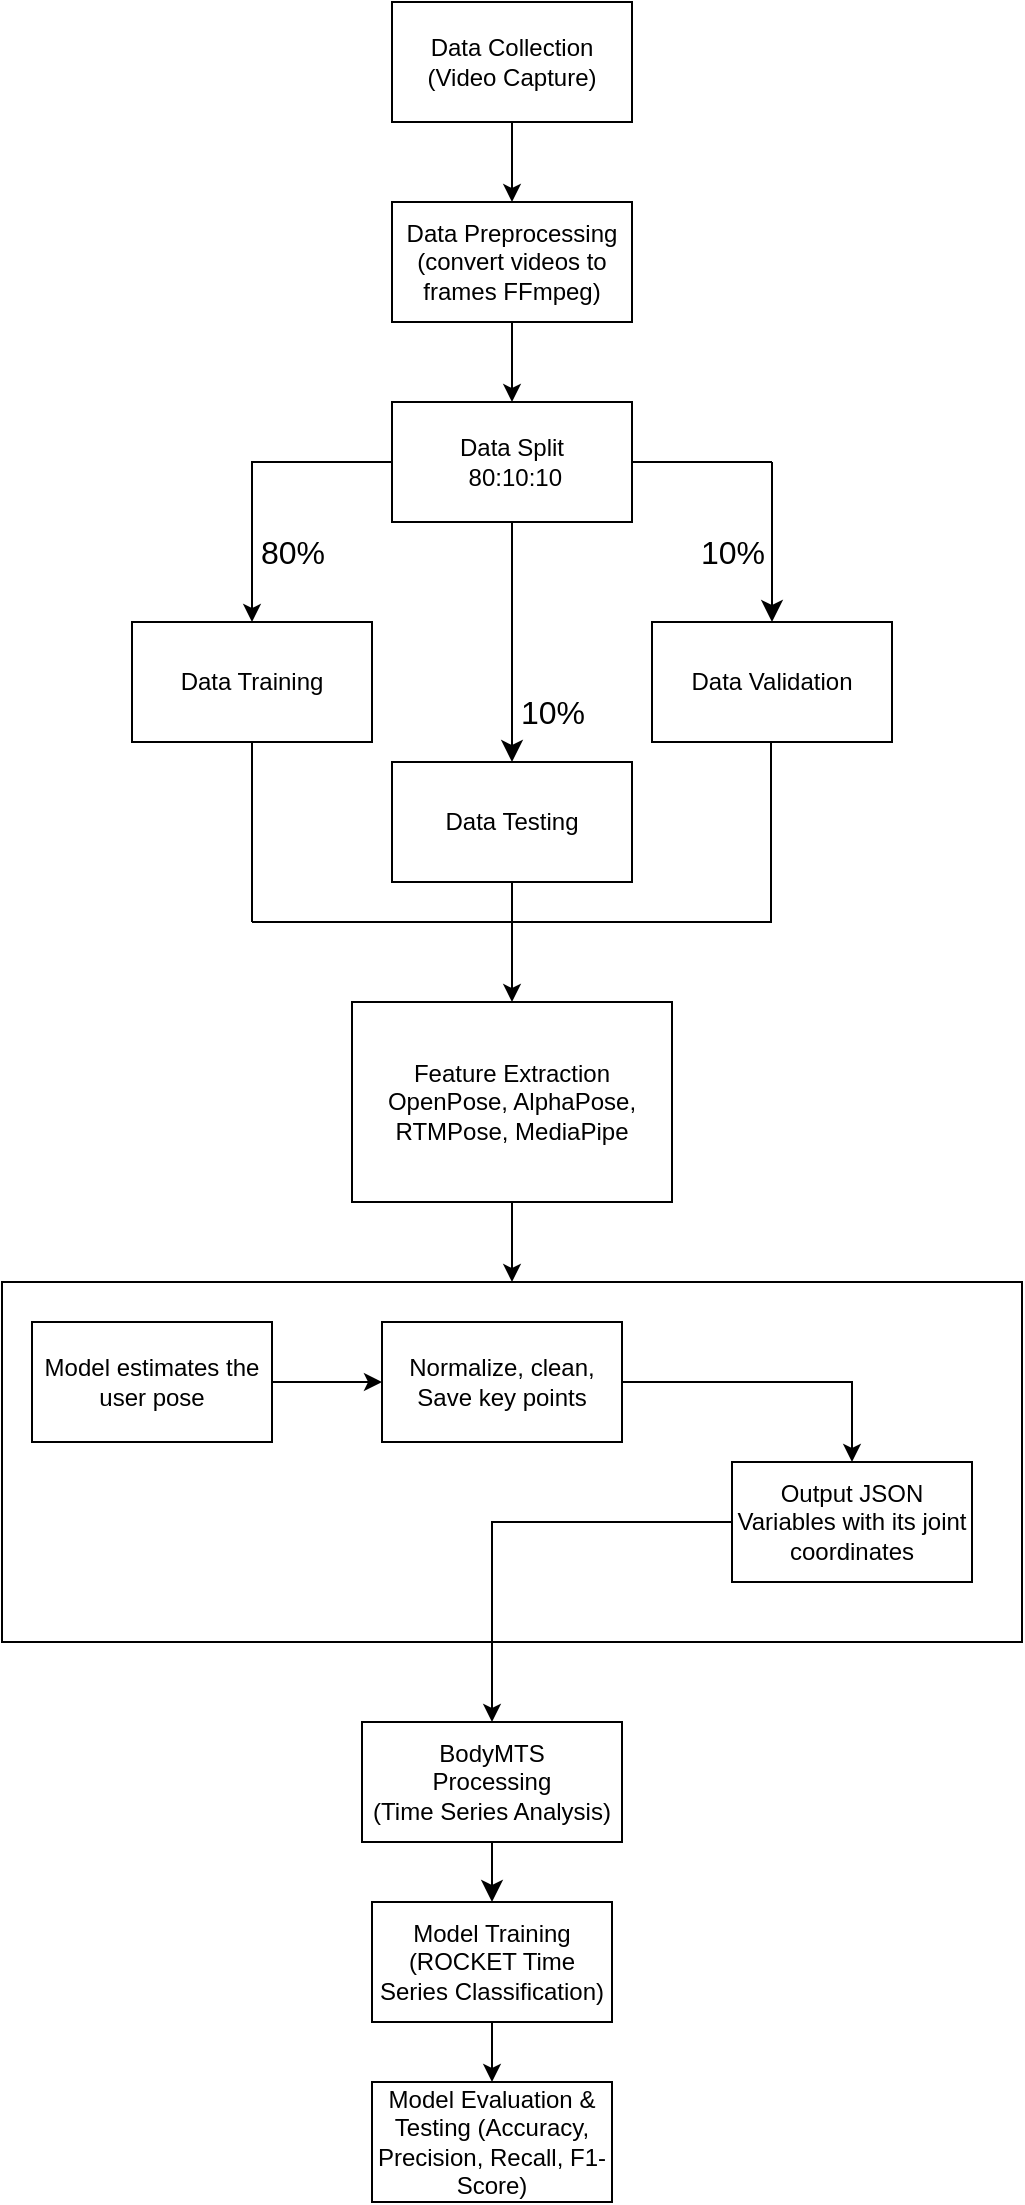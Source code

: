 <mxfile version="26.0.16">
  <diagram name="Page-1" id="vA53FIjfbBSEWwDvAePv">
    <mxGraphModel dx="712" dy="1830" grid="1" gridSize="10" guides="1" tooltips="1" connect="1" arrows="1" fold="1" page="1" pageScale="1" pageWidth="850" pageHeight="1100" math="0" shadow="0">
      <root>
        <mxCell id="0" />
        <mxCell id="1" parent="0" />
        <mxCell id="QMo7OaJ06PiTR2Xi3DnE-7" value="" style="rounded=0;whiteSpace=wrap;html=1;" vertex="1" parent="1">
          <mxGeometry x="195" y="590" width="510" height="180" as="geometry" />
        </mxCell>
        <mxCell id="qwZrsr77yzGVY-NEFFuO-3" value="" style="edgeStyle=orthogonalEdgeStyle;rounded=0;orthogonalLoop=1;jettySize=auto;html=1;" parent="1" source="qwZrsr77yzGVY-NEFFuO-1" target="qwZrsr77yzGVY-NEFFuO-2" edge="1">
          <mxGeometry relative="1" as="geometry" />
        </mxCell>
        <mxCell id="qwZrsr77yzGVY-NEFFuO-1" value="Data Collection (Video Capture)" style="rounded=0;whiteSpace=wrap;html=1;" parent="1" vertex="1">
          <mxGeometry x="390" y="-50" width="120" height="60" as="geometry" />
        </mxCell>
        <mxCell id="QMo7OaJ06PiTR2Xi3DnE-2" value="" style="edgeStyle=orthogonalEdgeStyle;rounded=0;orthogonalLoop=1;jettySize=auto;html=1;" edge="1" parent="1" source="qwZrsr77yzGVY-NEFFuO-2" target="qwZrsr77yzGVY-NEFFuO-17">
          <mxGeometry relative="1" as="geometry" />
        </mxCell>
        <mxCell id="qwZrsr77yzGVY-NEFFuO-2" value="Data Preprocessing (convert videos to frames FFmpeg)" style="rounded=0;whiteSpace=wrap;html=1;" parent="1" vertex="1">
          <mxGeometry x="390" y="50" width="120" height="60" as="geometry" />
        </mxCell>
        <mxCell id="QMo7OaJ06PiTR2Xi3DnE-8" value="" style="edgeStyle=orthogonalEdgeStyle;rounded=0;orthogonalLoop=1;jettySize=auto;html=1;" edge="1" parent="1" source="qwZrsr77yzGVY-NEFFuO-15" target="QMo7OaJ06PiTR2Xi3DnE-7">
          <mxGeometry relative="1" as="geometry" />
        </mxCell>
        <mxCell id="qwZrsr77yzGVY-NEFFuO-15" value="Feature Extraction&lt;br&gt;OpenPose, AlphaPose, RTMPose, MediaPipe" style="rounded=0;whiteSpace=wrap;html=1;" parent="1" vertex="1">
          <mxGeometry x="370" y="450" width="160" height="100" as="geometry" />
        </mxCell>
        <mxCell id="QMo7OaJ06PiTR2Xi3DnE-1" value="" style="group" vertex="1" connectable="0" parent="1">
          <mxGeometry x="260" y="150" width="380" height="260" as="geometry" />
        </mxCell>
        <mxCell id="qwZrsr77yzGVY-NEFFuO-20" value="" style="edgeStyle=orthogonalEdgeStyle;rounded=0;orthogonalLoop=1;jettySize=auto;html=1;" parent="QMo7OaJ06PiTR2Xi3DnE-1" source="qwZrsr77yzGVY-NEFFuO-17" target="qwZrsr77yzGVY-NEFFuO-19" edge="1">
          <mxGeometry relative="1" as="geometry" />
        </mxCell>
        <mxCell id="VIWNDXNCPhXkDa3LOXaH-11" value="" style="edgeStyle=none;curved=1;rounded=0;orthogonalLoop=1;jettySize=auto;html=1;fontSize=12;startSize=8;endSize=8;" parent="QMo7OaJ06PiTR2Xi3DnE-1" source="qwZrsr77yzGVY-NEFFuO-17" target="VIWNDXNCPhXkDa3LOXaH-10" edge="1">
          <mxGeometry relative="1" as="geometry" />
        </mxCell>
        <mxCell id="qwZrsr77yzGVY-NEFFuO-17" value="Data Split&lt;br&gt;&amp;nbsp;80:10:10" style="rounded=0;whiteSpace=wrap;html=1;" parent="QMo7OaJ06PiTR2Xi3DnE-1" vertex="1">
          <mxGeometry x="130" width="120" height="60" as="geometry" />
        </mxCell>
        <mxCell id="qwZrsr77yzGVY-NEFFuO-19" value="Data Training" style="rounded=0;whiteSpace=wrap;html=1;" parent="QMo7OaJ06PiTR2Xi3DnE-1" vertex="1">
          <mxGeometry y="110" width="120" height="60" as="geometry" />
        </mxCell>
        <mxCell id="VIWNDXNCPhXkDa3LOXaH-4" value="" style="endArrow=none;html=1;rounded=0;fontSize=12;startSize=8;endSize=8;curved=1;" parent="QMo7OaJ06PiTR2Xi3DnE-1" edge="1">
          <mxGeometry width="50" height="50" relative="1" as="geometry">
            <mxPoint x="250" y="30" as="sourcePoint" />
            <mxPoint x="320" y="30" as="targetPoint" />
          </mxGeometry>
        </mxCell>
        <mxCell id="VIWNDXNCPhXkDa3LOXaH-6" value="Data Validation" style="rounded=0;whiteSpace=wrap;html=1;" parent="QMo7OaJ06PiTR2Xi3DnE-1" vertex="1">
          <mxGeometry x="260" y="110" width="120" height="60" as="geometry" />
        </mxCell>
        <mxCell id="VIWNDXNCPhXkDa3LOXaH-7" value="10%" style="text;html=1;align=center;verticalAlign=middle;resizable=0;points=[];autosize=1;strokeColor=none;fillColor=none;fontSize=16;" parent="QMo7OaJ06PiTR2Xi3DnE-1" vertex="1">
          <mxGeometry x="270" y="60" width="60" height="30" as="geometry" />
        </mxCell>
        <mxCell id="VIWNDXNCPhXkDa3LOXaH-8" value="" style="endArrow=classic;html=1;rounded=0;fontSize=12;startSize=8;endSize=8;curved=1;entryX=0.5;entryY=0;entryDx=0;entryDy=0;" parent="QMo7OaJ06PiTR2Xi3DnE-1" target="VIWNDXNCPhXkDa3LOXaH-6" edge="1">
          <mxGeometry width="50" height="50" relative="1" as="geometry">
            <mxPoint x="320" y="30" as="sourcePoint" />
            <mxPoint x="370" y="-20" as="targetPoint" />
          </mxGeometry>
        </mxCell>
        <mxCell id="VIWNDXNCPhXkDa3LOXaH-9" value="80%" style="text;html=1;align=center;verticalAlign=middle;resizable=0;points=[];autosize=1;strokeColor=none;fillColor=none;fontSize=16;" parent="QMo7OaJ06PiTR2Xi3DnE-1" vertex="1">
          <mxGeometry x="50" y="60" width="60" height="30" as="geometry" />
        </mxCell>
        <mxCell id="VIWNDXNCPhXkDa3LOXaH-10" value="Data Testing" style="rounded=0;whiteSpace=wrap;html=1;" parent="QMo7OaJ06PiTR2Xi3DnE-1" vertex="1">
          <mxGeometry x="130" y="180" width="120" height="60" as="geometry" />
        </mxCell>
        <mxCell id="VIWNDXNCPhXkDa3LOXaH-12" value="10%" style="text;html=1;align=center;verticalAlign=middle;resizable=0;points=[];autosize=1;strokeColor=none;fillColor=none;fontSize=16;" parent="QMo7OaJ06PiTR2Xi3DnE-1" vertex="1">
          <mxGeometry x="180" y="140" width="60" height="30" as="geometry" />
        </mxCell>
        <mxCell id="VIWNDXNCPhXkDa3LOXaH-13" value="" style="endArrow=none;html=1;rounded=0;fontSize=12;startSize=8;endSize=8;curved=1;" parent="QMo7OaJ06PiTR2Xi3DnE-1" edge="1">
          <mxGeometry width="50" height="50" relative="1" as="geometry">
            <mxPoint x="60" y="260" as="sourcePoint" />
            <mxPoint x="60" y="170" as="targetPoint" />
          </mxGeometry>
        </mxCell>
        <mxCell id="VIWNDXNCPhXkDa3LOXaH-14" value="" style="endArrow=none;html=1;rounded=0;fontSize=12;startSize=8;endSize=8;curved=1;" parent="QMo7OaJ06PiTR2Xi3DnE-1" edge="1">
          <mxGeometry width="50" height="50" relative="1" as="geometry">
            <mxPoint x="319.5" y="260" as="sourcePoint" />
            <mxPoint x="319.5" y="170" as="targetPoint" />
          </mxGeometry>
        </mxCell>
        <mxCell id="VIWNDXNCPhXkDa3LOXaH-16" value="" style="endArrow=none;html=1;rounded=0;fontSize=12;startSize=8;endSize=8;curved=1;" parent="QMo7OaJ06PiTR2Xi3DnE-1" edge="1">
          <mxGeometry width="50" height="50" relative="1" as="geometry">
            <mxPoint x="60" y="260" as="sourcePoint" />
            <mxPoint x="320" y="260" as="targetPoint" />
          </mxGeometry>
        </mxCell>
        <mxCell id="QMo7OaJ06PiTR2Xi3DnE-3" value="" style="edgeStyle=orthogonalEdgeStyle;rounded=0;orthogonalLoop=1;jettySize=auto;html=1;" edge="1" parent="1" source="VIWNDXNCPhXkDa3LOXaH-10" target="qwZrsr77yzGVY-NEFFuO-15">
          <mxGeometry relative="1" as="geometry" />
        </mxCell>
        <mxCell id="QMo7OaJ06PiTR2Xi3DnE-5" value="" style="group" vertex="1" connectable="0" parent="1">
          <mxGeometry x="375" y="780" width="130" height="270" as="geometry" />
        </mxCell>
        <mxCell id="VIWNDXNCPhXkDa3LOXaH-19" value="" style="edgeStyle=none;curved=1;rounded=0;orthogonalLoop=1;jettySize=auto;html=1;fontSize=12;startSize=8;endSize=8;" parent="QMo7OaJ06PiTR2Xi3DnE-5" source="VIWNDXNCPhXkDa3LOXaH-17" target="VIWNDXNCPhXkDa3LOXaH-18" edge="1">
          <mxGeometry relative="1" as="geometry" />
        </mxCell>
        <mxCell id="VIWNDXNCPhXkDa3LOXaH-17" value="BodyMTS &lt;br&gt;Processing&lt;br&gt;(Time Series Analysis)" style="rounded=0;whiteSpace=wrap;html=1;" parent="QMo7OaJ06PiTR2Xi3DnE-5" vertex="1">
          <mxGeometry y="30" width="130" height="60" as="geometry" />
        </mxCell>
        <mxCell id="QMo7OaJ06PiTR2Xi3DnE-4" value="" style="edgeStyle=orthogonalEdgeStyle;rounded=0;orthogonalLoop=1;jettySize=auto;html=1;" edge="1" parent="QMo7OaJ06PiTR2Xi3DnE-5" source="VIWNDXNCPhXkDa3LOXaH-18" target="VIWNDXNCPhXkDa3LOXaH-26">
          <mxGeometry relative="1" as="geometry" />
        </mxCell>
        <mxCell id="VIWNDXNCPhXkDa3LOXaH-18" value="Model Training (ROCKET Time Series Classification)" style="rounded=0;whiteSpace=wrap;html=1;" parent="QMo7OaJ06PiTR2Xi3DnE-5" vertex="1">
          <mxGeometry x="5" y="120" width="120" height="60" as="geometry" />
        </mxCell>
        <mxCell id="VIWNDXNCPhXkDa3LOXaH-26" value="Model Evaluation &amp;amp; Testing (Accuracy, Precision, Recall, F1-Score)" style="rounded=0;whiteSpace=wrap;html=1;" parent="QMo7OaJ06PiTR2Xi3DnE-5" vertex="1">
          <mxGeometry x="5" y="210" width="120" height="60" as="geometry" />
        </mxCell>
        <mxCell id="QMo7OaJ06PiTR2Xi3DnE-10" value="" style="edgeStyle=orthogonalEdgeStyle;rounded=0;orthogonalLoop=1;jettySize=auto;html=1;" edge="1" parent="1" source="QMo7OaJ06PiTR2Xi3DnE-6" target="QMo7OaJ06PiTR2Xi3DnE-9">
          <mxGeometry relative="1" as="geometry" />
        </mxCell>
        <mxCell id="QMo7OaJ06PiTR2Xi3DnE-6" value="Model estimates the user pose" style="rounded=0;whiteSpace=wrap;html=1;" vertex="1" parent="1">
          <mxGeometry x="210" y="610" width="120" height="60" as="geometry" />
        </mxCell>
        <mxCell id="QMo7OaJ06PiTR2Xi3DnE-12" value="" style="edgeStyle=orthogonalEdgeStyle;rounded=0;orthogonalLoop=1;jettySize=auto;html=1;" edge="1" parent="1" source="QMo7OaJ06PiTR2Xi3DnE-9" target="QMo7OaJ06PiTR2Xi3DnE-11">
          <mxGeometry relative="1" as="geometry" />
        </mxCell>
        <mxCell id="QMo7OaJ06PiTR2Xi3DnE-9" value="Normalize, clean, Save key points" style="rounded=0;whiteSpace=wrap;html=1;" vertex="1" parent="1">
          <mxGeometry x="385" y="610" width="120" height="60" as="geometry" />
        </mxCell>
        <mxCell id="QMo7OaJ06PiTR2Xi3DnE-17" style="edgeStyle=orthogonalEdgeStyle;rounded=0;orthogonalLoop=1;jettySize=auto;html=1;" edge="1" parent="1" source="QMo7OaJ06PiTR2Xi3DnE-11" target="VIWNDXNCPhXkDa3LOXaH-17">
          <mxGeometry relative="1" as="geometry" />
        </mxCell>
        <mxCell id="QMo7OaJ06PiTR2Xi3DnE-11" value="Output JSON Variables with its joint coordinates" style="rounded=0;whiteSpace=wrap;html=1;" vertex="1" parent="1">
          <mxGeometry x="560" y="680" width="120" height="60" as="geometry" />
        </mxCell>
      </root>
    </mxGraphModel>
  </diagram>
</mxfile>
